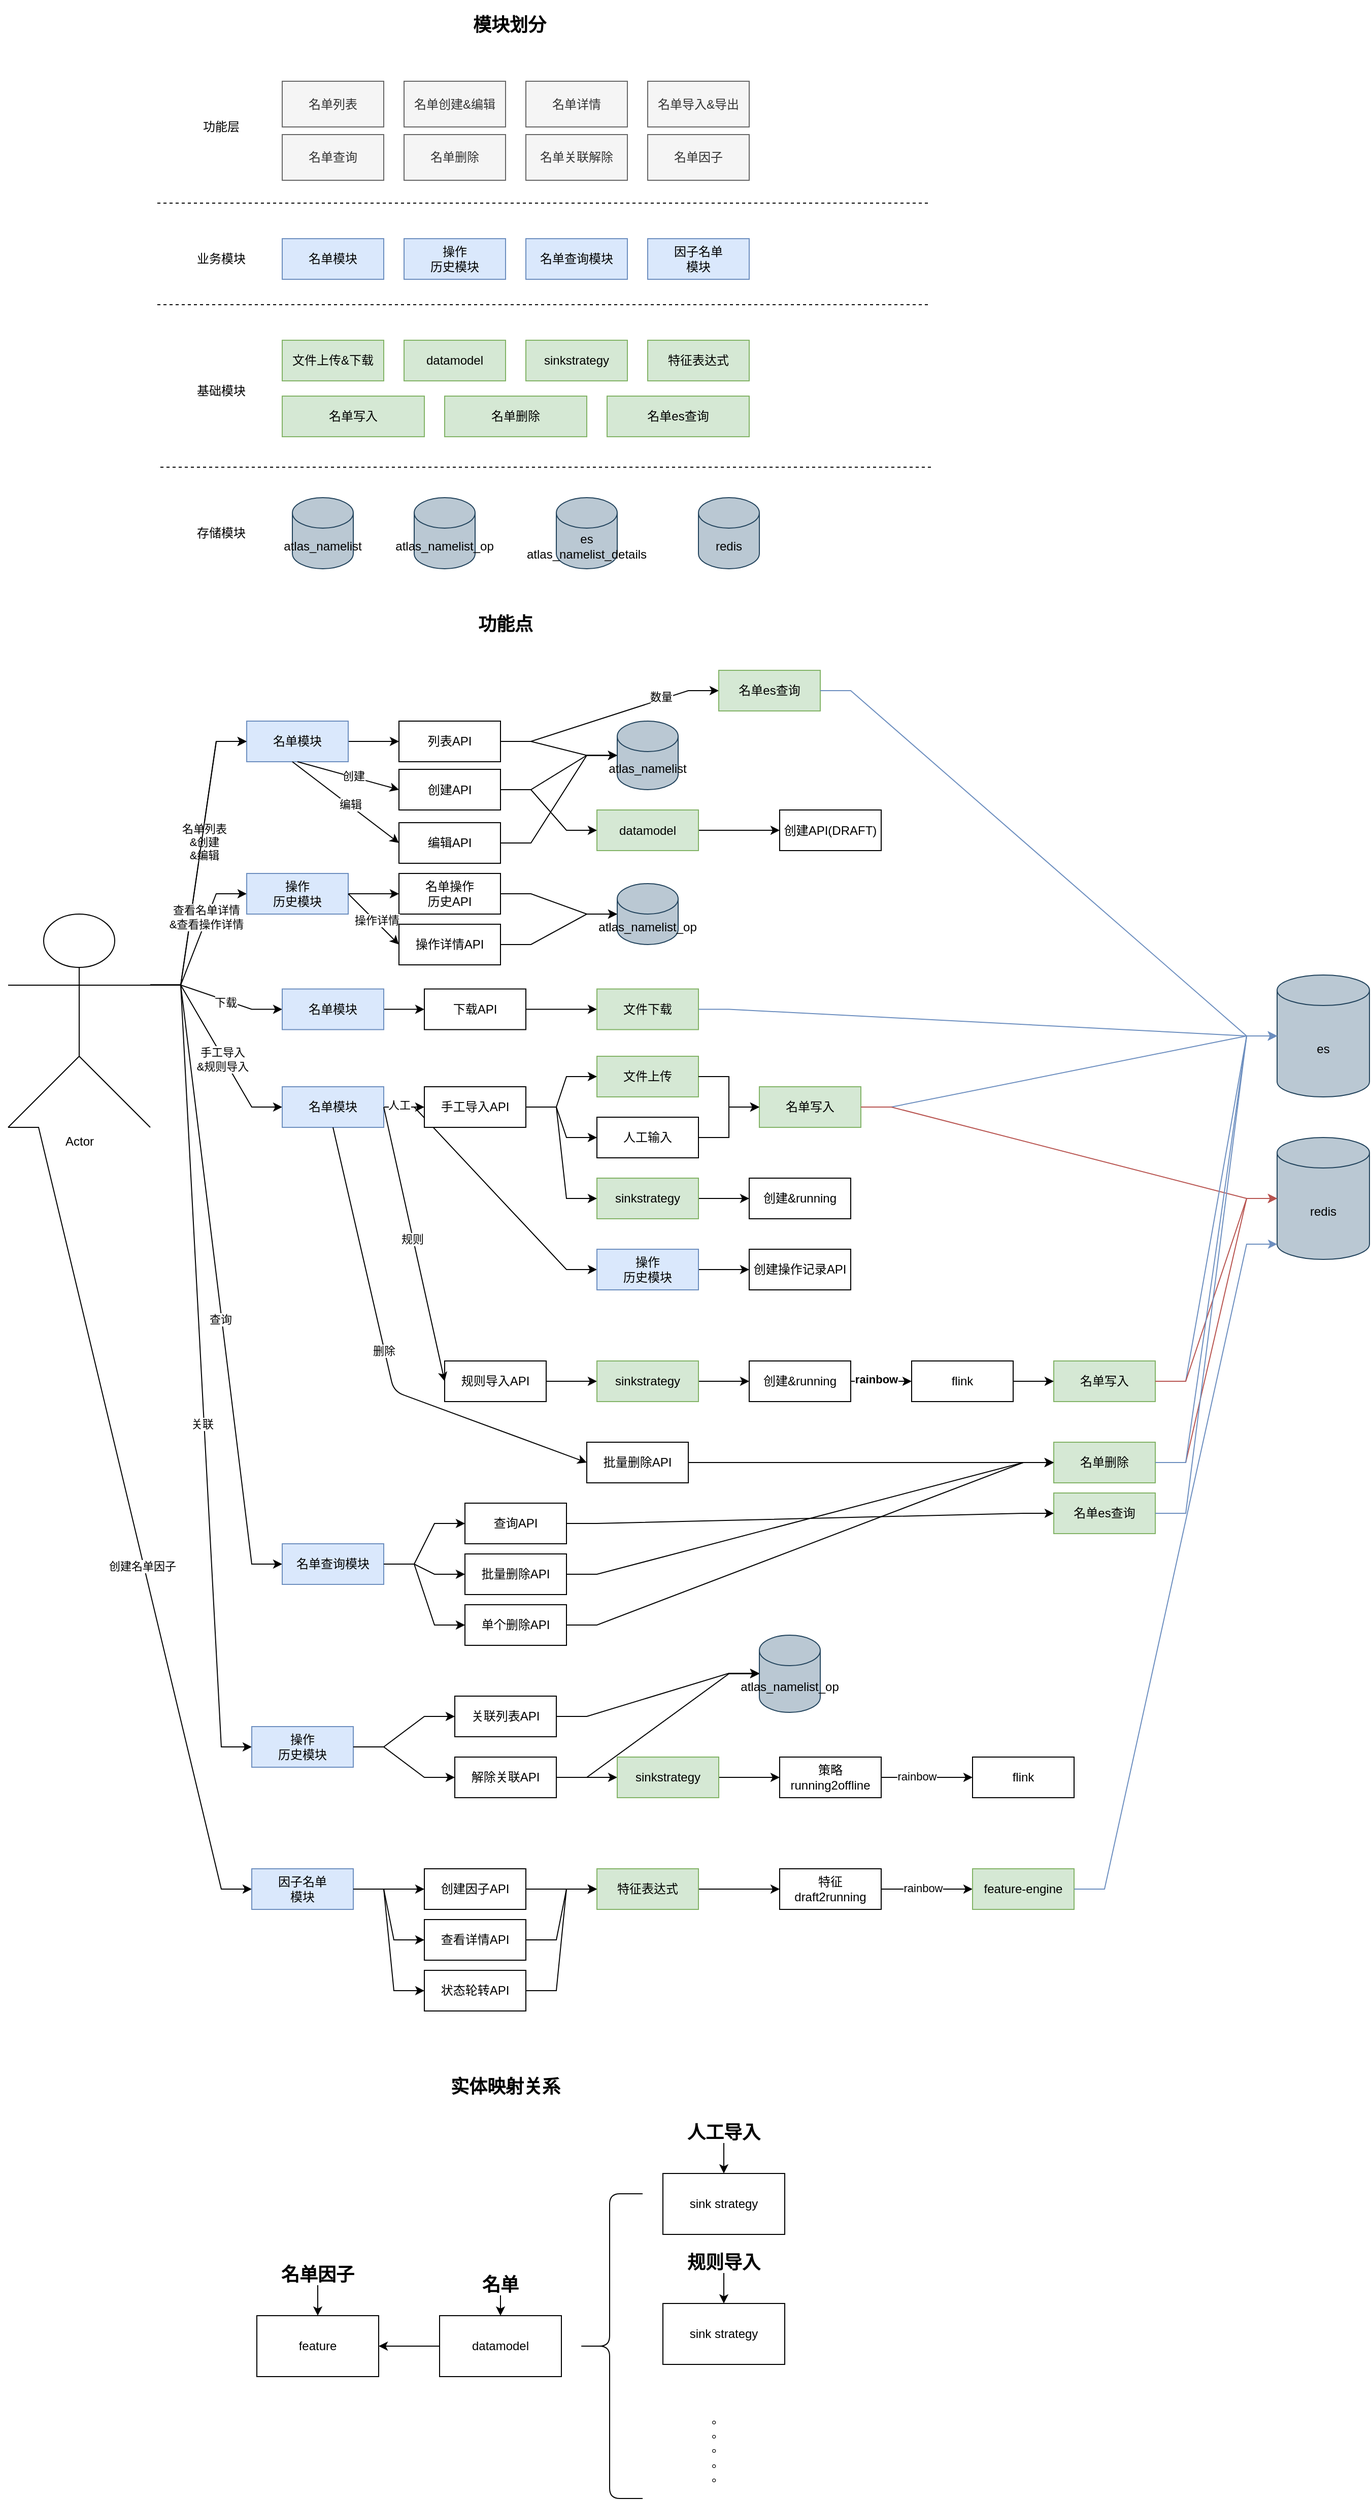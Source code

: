 <mxfile version="13.10.4" type="github">
  <diagram id="fZmqz08l0wKaYfAE1M2B" name="Page-1">
    <mxGraphModel dx="2085" dy="843" grid="1" gridSize="10" guides="1" tooltips="1" connect="1" arrows="1" fold="1" page="1" pageScale="1" pageWidth="827" pageHeight="1169" math="0" shadow="0">
      <root>
        <mxCell id="0" />
        <mxCell id="1" parent="0" />
        <mxCell id="Ygmw0eHIz2YQ1cM95j57-1" value="功能层" style="text;html=1;strokeColor=none;fillColor=none;align=center;verticalAlign=middle;whiteSpace=wrap;rounded=0;" vertex="1" parent="1">
          <mxGeometry x="90" y="230" width="80" height="30" as="geometry" />
        </mxCell>
        <mxCell id="Ygmw0eHIz2YQ1cM95j57-2" value="名单列表" style="rounded=0;whiteSpace=wrap;html=1;fillColor=#f5f5f5;strokeColor=#666666;fontColor=#333333;" vertex="1" parent="1">
          <mxGeometry x="190" y="200" width="100" height="45" as="geometry" />
        </mxCell>
        <mxCell id="Ygmw0eHIz2YQ1cM95j57-3" value="名单创建&amp;amp;编辑" style="rounded=0;whiteSpace=wrap;html=1;fillColor=#f5f5f5;strokeColor=#666666;fontColor=#333333;" vertex="1" parent="1">
          <mxGeometry x="310" y="200" width="100" height="45" as="geometry" />
        </mxCell>
        <mxCell id="Ygmw0eHIz2YQ1cM95j57-4" value="名单查询" style="rounded=0;whiteSpace=wrap;html=1;fillColor=#f5f5f5;strokeColor=#666666;fontColor=#333333;" vertex="1" parent="1">
          <mxGeometry x="190" y="252.5" width="100" height="45" as="geometry" />
        </mxCell>
        <mxCell id="Ygmw0eHIz2YQ1cM95j57-5" value="名单导入&amp;amp;导出" style="rounded=0;whiteSpace=wrap;html=1;fillColor=#f5f5f5;strokeColor=#666666;fontColor=#333333;" vertex="1" parent="1">
          <mxGeometry x="550" y="200" width="100" height="45" as="geometry" />
        </mxCell>
        <mxCell id="Ygmw0eHIz2YQ1cM95j57-6" value="名单因子" style="rounded=0;whiteSpace=wrap;html=1;fillColor=#f5f5f5;strokeColor=#666666;fontColor=#333333;" vertex="1" parent="1">
          <mxGeometry x="550" y="252.5" width="100" height="45" as="geometry" />
        </mxCell>
        <mxCell id="Ygmw0eHIz2YQ1cM95j57-8" value="业务模块" style="text;html=1;strokeColor=none;fillColor=none;align=center;verticalAlign=middle;whiteSpace=wrap;rounded=0;" vertex="1" parent="1">
          <mxGeometry x="90" y="360" width="80" height="30" as="geometry" />
        </mxCell>
        <mxCell id="Ygmw0eHIz2YQ1cM95j57-9" value="" style="endArrow=none;dashed=1;html=1;" edge="1" parent="1">
          <mxGeometry width="50" height="50" relative="1" as="geometry">
            <mxPoint x="67" y="320" as="sourcePoint" />
            <mxPoint x="827" y="320" as="targetPoint" />
          </mxGeometry>
        </mxCell>
        <mxCell id="Ygmw0eHIz2YQ1cM95j57-10" value="名单模块" style="rounded=0;whiteSpace=wrap;html=1;fillColor=#dae8fc;strokeColor=#6c8ebf;" vertex="1" parent="1">
          <mxGeometry x="190" y="355" width="100" height="40" as="geometry" />
        </mxCell>
        <mxCell id="Ygmw0eHIz2YQ1cM95j57-11" value="操作&lt;br&gt;历史模块" style="rounded=0;whiteSpace=wrap;html=1;fillColor=#dae8fc;strokeColor=#6c8ebf;" vertex="1" parent="1">
          <mxGeometry x="310" y="355" width="100" height="40" as="geometry" />
        </mxCell>
        <mxCell id="Ygmw0eHIz2YQ1cM95j57-13" value="名单查询模块" style="rounded=0;whiteSpace=wrap;html=1;fillColor=#dae8fc;strokeColor=#6c8ebf;" vertex="1" parent="1">
          <mxGeometry x="430" y="355" width="100" height="40" as="geometry" />
        </mxCell>
        <mxCell id="Ygmw0eHIz2YQ1cM95j57-14" value="因子名单&lt;br&gt;模块" style="rounded=0;whiteSpace=wrap;html=1;fillColor=#dae8fc;strokeColor=#6c8ebf;" vertex="1" parent="1">
          <mxGeometry x="550" y="355" width="100" height="40" as="geometry" />
        </mxCell>
        <mxCell id="Ygmw0eHIz2YQ1cM95j57-16" value="名单删除" style="rounded=0;whiteSpace=wrap;html=1;fillColor=#f5f5f5;strokeColor=#666666;fontColor=#333333;" vertex="1" parent="1">
          <mxGeometry x="310" y="252.5" width="100" height="45" as="geometry" />
        </mxCell>
        <mxCell id="Ygmw0eHIz2YQ1cM95j57-19" value="名单关联解除" style="rounded=0;whiteSpace=wrap;html=1;fillColor=#f5f5f5;strokeColor=#666666;fontColor=#333333;" vertex="1" parent="1">
          <mxGeometry x="430" y="252.5" width="100" height="45" as="geometry" />
        </mxCell>
        <mxCell id="Ygmw0eHIz2YQ1cM95j57-22" value="基础模块" style="text;html=1;strokeColor=none;fillColor=none;align=center;verticalAlign=middle;whiteSpace=wrap;rounded=0;" vertex="1" parent="1">
          <mxGeometry x="90" y="490" width="80" height="30" as="geometry" />
        </mxCell>
        <mxCell id="Ygmw0eHIz2YQ1cM95j57-24" value="" style="endArrow=none;dashed=1;html=1;" edge="1" parent="1">
          <mxGeometry width="50" height="50" relative="1" as="geometry">
            <mxPoint x="67" y="420" as="sourcePoint" />
            <mxPoint x="827" y="420" as="targetPoint" />
          </mxGeometry>
        </mxCell>
        <mxCell id="Ygmw0eHIz2YQ1cM95j57-25" value="名单详情" style="rounded=0;whiteSpace=wrap;html=1;fillColor=#f5f5f5;strokeColor=#666666;fontColor=#333333;" vertex="1" parent="1">
          <mxGeometry x="430" y="200" width="100" height="45" as="geometry" />
        </mxCell>
        <mxCell id="Ygmw0eHIz2YQ1cM95j57-27" value="文件上传&amp;amp;下载" style="rounded=0;whiteSpace=wrap;html=1;fillColor=#d5e8d4;strokeColor=#82b366;" vertex="1" parent="1">
          <mxGeometry x="190" y="455" width="100" height="40" as="geometry" />
        </mxCell>
        <mxCell id="Ygmw0eHIz2YQ1cM95j57-28" value="datamodel" style="rounded=0;whiteSpace=wrap;html=1;fillColor=#d5e8d4;strokeColor=#82b366;" vertex="1" parent="1">
          <mxGeometry x="310" y="455" width="100" height="40" as="geometry" />
        </mxCell>
        <mxCell id="Ygmw0eHIz2YQ1cM95j57-29" value="sinkstrategy" style="rounded=0;whiteSpace=wrap;html=1;fillColor=#d5e8d4;strokeColor=#82b366;" vertex="1" parent="1">
          <mxGeometry x="430" y="455" width="100" height="40" as="geometry" />
        </mxCell>
        <mxCell id="Ygmw0eHIz2YQ1cM95j57-30" value="特征表达式" style="rounded=0;whiteSpace=wrap;html=1;fillColor=#d5e8d4;strokeColor=#82b366;" vertex="1" parent="1">
          <mxGeometry x="550" y="455" width="100" height="40" as="geometry" />
        </mxCell>
        <mxCell id="Ygmw0eHIz2YQ1cM95j57-31" value="名单写入" style="rounded=0;whiteSpace=wrap;html=1;fillColor=#d5e8d4;strokeColor=#82b366;" vertex="1" parent="1">
          <mxGeometry x="190" y="510" width="140" height="40" as="geometry" />
        </mxCell>
        <mxCell id="Ygmw0eHIz2YQ1cM95j57-35" value="存储模块" style="text;html=1;strokeColor=none;fillColor=none;align=center;verticalAlign=middle;whiteSpace=wrap;rounded=0;" vertex="1" parent="1">
          <mxGeometry x="90" y="630" width="80" height="30" as="geometry" />
        </mxCell>
        <mxCell id="Ygmw0eHIz2YQ1cM95j57-36" value="" style="endArrow=none;dashed=1;html=1;" edge="1" parent="1">
          <mxGeometry width="50" height="50" relative="1" as="geometry">
            <mxPoint x="70" y="580" as="sourcePoint" />
            <mxPoint x="830" y="580" as="targetPoint" />
          </mxGeometry>
        </mxCell>
        <mxCell id="Ygmw0eHIz2YQ1cM95j57-37" value="atlas_namelist" style="shape=cylinder3;whiteSpace=wrap;html=1;boundedLbl=1;backgroundOutline=1;size=15;fillColor=#bac8d3;strokeColor=#23445d;" vertex="1" parent="1">
          <mxGeometry x="200" y="610" width="60" height="70" as="geometry" />
        </mxCell>
        <mxCell id="Ygmw0eHIz2YQ1cM95j57-38" value="atlas_namelist_op" style="shape=cylinder3;whiteSpace=wrap;html=1;boundedLbl=1;backgroundOutline=1;size=15;fillColor=#bac8d3;strokeColor=#23445d;" vertex="1" parent="1">
          <mxGeometry x="320" y="610" width="60" height="70" as="geometry" />
        </mxCell>
        <mxCell id="Ygmw0eHIz2YQ1cM95j57-39" value="es&lt;br&gt;atlas_namelist_details" style="shape=cylinder3;whiteSpace=wrap;html=1;boundedLbl=1;backgroundOutline=1;size=15;fillColor=#bac8d3;strokeColor=#23445d;" vertex="1" parent="1">
          <mxGeometry x="460" y="610" width="60" height="70" as="geometry" />
        </mxCell>
        <mxCell id="Ygmw0eHIz2YQ1cM95j57-40" value="redis" style="shape=cylinder3;whiteSpace=wrap;html=1;boundedLbl=1;backgroundOutline=1;size=15;fillColor=#bac8d3;strokeColor=#23445d;" vertex="1" parent="1">
          <mxGeometry x="600" y="610" width="60" height="70" as="geometry" />
        </mxCell>
        <mxCell id="Ygmw0eHIz2YQ1cM95j57-41" value="&lt;b&gt;&lt;font style=&quot;font-size: 18px&quot;&gt;模块划分&lt;/font&gt;&lt;/b&gt;" style="text;html=1;strokeColor=none;fillColor=none;align=center;verticalAlign=middle;whiteSpace=wrap;rounded=0;" vertex="1" parent="1">
          <mxGeometry x="139" y="120" width="550" height="50" as="geometry" />
        </mxCell>
        <mxCell id="Ygmw0eHIz2YQ1cM95j57-45" style="edgeStyle=entityRelationEdgeStyle;rounded=0;orthogonalLoop=1;jettySize=auto;html=1;exitX=1;exitY=0.333;exitDx=0;exitDy=0;exitPerimeter=0;" edge="1" parent="1" source="Ygmw0eHIz2YQ1cM95j57-42">
          <mxGeometry relative="1" as="geometry">
            <mxPoint x="155" y="850" as="targetPoint" />
          </mxGeometry>
        </mxCell>
        <mxCell id="Ygmw0eHIz2YQ1cM95j57-46" value="名单列表&lt;br&gt;&amp;amp;创建&lt;br&gt;&amp;amp;编辑" style="edgeLabel;html=1;align=center;verticalAlign=middle;resizable=0;points=[];" vertex="1" connectable="0" parent="Ygmw0eHIz2YQ1cM95j57-45">
          <mxGeometry x="0.139" y="-2" relative="1" as="geometry">
            <mxPoint as="offset" />
          </mxGeometry>
        </mxCell>
        <mxCell id="Ygmw0eHIz2YQ1cM95j57-42" value="Actor" style="shape=umlActor;verticalLabelPosition=bottom;verticalAlign=top;html=1;outlineConnect=0;" vertex="1" parent="1">
          <mxGeometry x="-80" y="1020" width="140" height="210" as="geometry" />
        </mxCell>
        <mxCell id="Ygmw0eHIz2YQ1cM95j57-43" value="&lt;b&gt;&lt;font style=&quot;font-size: 18px&quot;&gt;功能点&lt;/font&gt;&lt;/b&gt;" style="text;html=1;strokeColor=none;fillColor=none;align=center;verticalAlign=middle;whiteSpace=wrap;rounded=0;" vertex="1" parent="1">
          <mxGeometry x="135" y="710" width="550" height="50" as="geometry" />
        </mxCell>
        <mxCell id="Ygmw0eHIz2YQ1cM95j57-51" value="" style="edgeStyle=entityRelationEdgeStyle;rounded=0;orthogonalLoop=1;jettySize=auto;html=1;" edge="1" parent="1" source="Ygmw0eHIz2YQ1cM95j57-47" target="Ygmw0eHIz2YQ1cM95j57-50">
          <mxGeometry relative="1" as="geometry" />
        </mxCell>
        <mxCell id="Ygmw0eHIz2YQ1cM95j57-47" value="名单模块" style="rounded=0;whiteSpace=wrap;html=1;fillColor=#dae8fc;strokeColor=#6c8ebf;" vertex="1" parent="1">
          <mxGeometry x="155" y="830" width="100" height="40" as="geometry" />
        </mxCell>
        <mxCell id="Ygmw0eHIz2YQ1cM95j57-55" value="" style="edgeStyle=entityRelationEdgeStyle;rounded=0;orthogonalLoop=1;jettySize=auto;html=1;entryX=0;entryY=0.5;entryDx=0;entryDy=0;entryPerimeter=0;" edge="1" parent="1" source="Ygmw0eHIz2YQ1cM95j57-50" target="Ygmw0eHIz2YQ1cM95j57-66">
          <mxGeometry relative="1" as="geometry">
            <mxPoint x="500" y="850" as="targetPoint" />
          </mxGeometry>
        </mxCell>
        <mxCell id="Ygmw0eHIz2YQ1cM95j57-50" value="列表API" style="rounded=0;whiteSpace=wrap;html=1;" vertex="1" parent="1">
          <mxGeometry x="305" y="830" width="100" height="40" as="geometry" />
        </mxCell>
        <mxCell id="Ygmw0eHIz2YQ1cM95j57-60" style="edgeStyle=entityRelationEdgeStyle;rounded=0;orthogonalLoop=1;jettySize=auto;html=1;exitX=1;exitY=0.333;exitDx=0;exitDy=0;exitPerimeter=0;entryX=0;entryY=0.5;entryDx=0;entryDy=0;" edge="1" parent="1" source="Ygmw0eHIz2YQ1cM95j57-42" target="Ygmw0eHIz2YQ1cM95j57-62">
          <mxGeometry relative="1" as="geometry">
            <mxPoint x="170" y="914" as="targetPoint" />
            <mxPoint x="50" y="1034" as="sourcePoint" />
          </mxGeometry>
        </mxCell>
        <mxCell id="Ygmw0eHIz2YQ1cM95j57-61" value="下载" style="edgeLabel;html=1;align=center;verticalAlign=middle;resizable=0;points=[];" vertex="1" connectable="0" parent="Ygmw0eHIz2YQ1cM95j57-60">
          <mxGeometry x="0.139" y="-2" relative="1" as="geometry">
            <mxPoint as="offset" />
          </mxGeometry>
        </mxCell>
        <mxCell id="Ygmw0eHIz2YQ1cM95j57-121" value="" style="edgeStyle=entityRelationEdgeStyle;rounded=0;orthogonalLoop=1;jettySize=auto;html=1;" edge="1" parent="1" source="Ygmw0eHIz2YQ1cM95j57-62" target="Ygmw0eHIz2YQ1cM95j57-120">
          <mxGeometry relative="1" as="geometry" />
        </mxCell>
        <mxCell id="Ygmw0eHIz2YQ1cM95j57-62" value="名单模块" style="rounded=0;whiteSpace=wrap;html=1;fillColor=#dae8fc;strokeColor=#6c8ebf;" vertex="1" parent="1">
          <mxGeometry x="190" y="1093.75" width="100" height="40" as="geometry" />
        </mxCell>
        <mxCell id="Ygmw0eHIz2YQ1cM95j57-69" value="" style="edgeStyle=entityRelationEdgeStyle;rounded=0;orthogonalLoop=1;jettySize=auto;html=1;fillColor=#dae8fc;strokeColor=#6c8ebf;" edge="1" parent="1" source="Ygmw0eHIz2YQ1cM95j57-63" target="Ygmw0eHIz2YQ1cM95j57-68">
          <mxGeometry relative="1" as="geometry" />
        </mxCell>
        <mxCell id="Ygmw0eHIz2YQ1cM95j57-63" value="文件下载" style="rounded=0;whiteSpace=wrap;html=1;fillColor=#d5e8d4;strokeColor=#82b366;" vertex="1" parent="1">
          <mxGeometry x="500" y="1093.75" width="100" height="40" as="geometry" />
        </mxCell>
        <mxCell id="Ygmw0eHIz2YQ1cM95j57-66" value="atlas_namelist" style="shape=cylinder3;whiteSpace=wrap;html=1;boundedLbl=1;backgroundOutline=1;size=15;fillColor=#bac8d3;strokeColor=#23445d;" vertex="1" parent="1">
          <mxGeometry x="520" y="830" width="60" height="67.5" as="geometry" />
        </mxCell>
        <mxCell id="Ygmw0eHIz2YQ1cM95j57-68" value="es" style="shape=cylinder3;whiteSpace=wrap;html=1;boundedLbl=1;backgroundOutline=1;size=15;fillColor=#bac8d3;strokeColor=#23445d;" vertex="1" parent="1">
          <mxGeometry x="1170" y="1080" width="91" height="120" as="geometry" />
        </mxCell>
        <mxCell id="Ygmw0eHIz2YQ1cM95j57-70" style="edgeStyle=entityRelationEdgeStyle;rounded=0;orthogonalLoop=1;jettySize=auto;html=1;exitX=1;exitY=0.333;exitDx=0;exitDy=0;exitPerimeter=0;entryX=0;entryY=0.5;entryDx=0;entryDy=0;" edge="1" parent="1" source="Ygmw0eHIz2YQ1cM95j57-42" target="Ygmw0eHIz2YQ1cM95j57-47">
          <mxGeometry relative="1" as="geometry">
            <mxPoint x="180" y="897.5" as="targetPoint" />
            <mxPoint x="90" y="1040" as="sourcePoint" />
          </mxGeometry>
        </mxCell>
        <mxCell id="Ygmw0eHIz2YQ1cM95j57-82" value="" style="edgeStyle=entityRelationEdgeStyle;rounded=0;orthogonalLoop=1;jettySize=auto;html=1;" edge="1" parent="1" source="Ygmw0eHIz2YQ1cM95j57-78" target="Ygmw0eHIz2YQ1cM95j57-66">
          <mxGeometry relative="1" as="geometry" />
        </mxCell>
        <mxCell id="Ygmw0eHIz2YQ1cM95j57-78" value="创建API" style="rounded=0;whiteSpace=wrap;html=1;" vertex="1" parent="1">
          <mxGeometry x="305" y="877.5" width="100" height="40" as="geometry" />
        </mxCell>
        <mxCell id="Ygmw0eHIz2YQ1cM95j57-89" value="" style="endArrow=classic;html=1;exitX=0.5;exitY=1;exitDx=0;exitDy=0;entryX=0;entryY=0.5;entryDx=0;entryDy=0;" edge="1" parent="1" source="Ygmw0eHIz2YQ1cM95j57-47" target="Ygmw0eHIz2YQ1cM95j57-78">
          <mxGeometry width="50" height="50" relative="1" as="geometry">
            <mxPoint x="80" y="810" as="sourcePoint" />
            <mxPoint x="130" y="760" as="targetPoint" />
          </mxGeometry>
        </mxCell>
        <mxCell id="Ygmw0eHIz2YQ1cM95j57-90" value="创建" style="edgeLabel;html=1;align=center;verticalAlign=middle;resizable=0;points=[];" vertex="1" connectable="0" parent="Ygmw0eHIz2YQ1cM95j57-89">
          <mxGeometry x="0.076" y="1" relative="1" as="geometry">
            <mxPoint as="offset" />
          </mxGeometry>
        </mxCell>
        <mxCell id="Ygmw0eHIz2YQ1cM95j57-91" value="" style="endArrow=classic;html=1;exitX=0.5;exitY=1;exitDx=0;exitDy=0;entryX=0;entryY=0.5;entryDx=0;entryDy=0;" edge="1" parent="1" target="Ygmw0eHIz2YQ1cM95j57-95">
          <mxGeometry width="50" height="50" relative="1" as="geometry">
            <mxPoint x="200" y="870" as="sourcePoint" />
            <mxPoint x="300" y="897.5" as="targetPoint" />
          </mxGeometry>
        </mxCell>
        <mxCell id="Ygmw0eHIz2YQ1cM95j57-92" value="编辑" style="edgeLabel;html=1;align=center;verticalAlign=middle;resizable=0;points=[];" vertex="1" connectable="0" parent="Ygmw0eHIz2YQ1cM95j57-91">
          <mxGeometry x="0.076" y="1" relative="1" as="geometry">
            <mxPoint as="offset" />
          </mxGeometry>
        </mxCell>
        <mxCell id="Ygmw0eHIz2YQ1cM95j57-95" value="编辑API" style="rounded=0;whiteSpace=wrap;html=1;" vertex="1" parent="1">
          <mxGeometry x="305" y="930" width="100" height="40" as="geometry" />
        </mxCell>
        <mxCell id="Ygmw0eHIz2YQ1cM95j57-98" value="" style="edgeStyle=entityRelationEdgeStyle;rounded=0;orthogonalLoop=1;jettySize=auto;html=1;exitX=1;exitY=0.5;exitDx=0;exitDy=0;entryX=0;entryY=0.5;entryDx=0;entryDy=0;entryPerimeter=0;" edge="1" parent="1" source="Ygmw0eHIz2YQ1cM95j57-95" target="Ygmw0eHIz2YQ1cM95j57-66">
          <mxGeometry relative="1" as="geometry">
            <mxPoint x="415" y="907.5" as="sourcePoint" />
            <mxPoint x="510" y="850" as="targetPoint" />
          </mxGeometry>
        </mxCell>
        <mxCell id="Ygmw0eHIz2YQ1cM95j57-102" value="" style="edgeStyle=entityRelationEdgeStyle;rounded=0;orthogonalLoop=1;jettySize=auto;html=1;" edge="1" parent="1" source="Ygmw0eHIz2YQ1cM95j57-99" target="Ygmw0eHIz2YQ1cM95j57-101">
          <mxGeometry relative="1" as="geometry" />
        </mxCell>
        <mxCell id="Ygmw0eHIz2YQ1cM95j57-99" value="datamodel" style="rounded=0;whiteSpace=wrap;html=1;fillColor=#d5e8d4;strokeColor=#82b366;" vertex="1" parent="1">
          <mxGeometry x="500" y="917.5" width="100" height="40" as="geometry" />
        </mxCell>
        <mxCell id="Ygmw0eHIz2YQ1cM95j57-100" value="" style="edgeStyle=entityRelationEdgeStyle;rounded=0;orthogonalLoop=1;jettySize=auto;html=1;exitX=1;exitY=0.5;exitDx=0;exitDy=0;" edge="1" parent="1" source="Ygmw0eHIz2YQ1cM95j57-78" target="Ygmw0eHIz2YQ1cM95j57-99">
          <mxGeometry relative="1" as="geometry">
            <mxPoint x="415" y="907.5" as="sourcePoint" />
            <mxPoint x="520" y="860" as="targetPoint" />
          </mxGeometry>
        </mxCell>
        <mxCell id="Ygmw0eHIz2YQ1cM95j57-101" value="创建API(DRAFT)" style="rounded=0;whiteSpace=wrap;html=1;" vertex="1" parent="1">
          <mxGeometry x="680" y="917.5" width="100" height="40" as="geometry" />
        </mxCell>
        <mxCell id="Ygmw0eHIz2YQ1cM95j57-105" style="edgeStyle=entityRelationEdgeStyle;rounded=0;orthogonalLoop=1;jettySize=auto;html=1;exitX=1;exitY=0.333;exitDx=0;exitDy=0;exitPerimeter=0;entryX=0;entryY=0.5;entryDx=0;entryDy=0;" edge="1" parent="1" source="Ygmw0eHIz2YQ1cM95j57-42" target="Ygmw0eHIz2YQ1cM95j57-106">
          <mxGeometry relative="1" as="geometry">
            <mxPoint x="170" y="1073" as="targetPoint" />
            <mxPoint x="70" y="1083.333" as="sourcePoint" />
          </mxGeometry>
        </mxCell>
        <mxCell id="Ygmw0eHIz2YQ1cM95j57-109" value="查看名单详情&lt;br&gt;&amp;amp;查看操作详情" style="edgeLabel;html=1;align=center;verticalAlign=middle;resizable=0;points=[];" vertex="1" connectable="0" parent="Ygmw0eHIz2YQ1cM95j57-105">
          <mxGeometry x="0.296" y="1" relative="1" as="geometry">
            <mxPoint as="offset" />
          </mxGeometry>
        </mxCell>
        <mxCell id="Ygmw0eHIz2YQ1cM95j57-108" value="" style="edgeStyle=entityRelationEdgeStyle;rounded=0;orthogonalLoop=1;jettySize=auto;html=1;" edge="1" parent="1" source="Ygmw0eHIz2YQ1cM95j57-106" target="Ygmw0eHIz2YQ1cM95j57-107">
          <mxGeometry relative="1" as="geometry" />
        </mxCell>
        <mxCell id="Ygmw0eHIz2YQ1cM95j57-106" value="操作&lt;br&gt;历史模块" style="rounded=0;whiteSpace=wrap;html=1;fillColor=#dae8fc;strokeColor=#6c8ebf;" vertex="1" parent="1">
          <mxGeometry x="155" y="980" width="100" height="40" as="geometry" />
        </mxCell>
        <mxCell id="Ygmw0eHIz2YQ1cM95j57-114" value="" style="edgeStyle=entityRelationEdgeStyle;rounded=0;orthogonalLoop=1;jettySize=auto;html=1;entryX=0;entryY=0.5;entryDx=0;entryDy=0;entryPerimeter=0;" edge="1" parent="1" source="Ygmw0eHIz2YQ1cM95j57-107" target="Ygmw0eHIz2YQ1cM95j57-115">
          <mxGeometry relative="1" as="geometry">
            <mxPoint x="475" y="1000" as="targetPoint" />
          </mxGeometry>
        </mxCell>
        <mxCell id="Ygmw0eHIz2YQ1cM95j57-107" value="名单操作&lt;br&gt;历史API" style="rounded=0;whiteSpace=wrap;html=1;" vertex="1" parent="1">
          <mxGeometry x="305" y="980" width="100" height="40" as="geometry" />
        </mxCell>
        <mxCell id="Ygmw0eHIz2YQ1cM95j57-110" value="" style="endArrow=classic;html=1;exitX=0.5;exitY=1;exitDx=0;exitDy=0;entryX=0;entryY=0.5;entryDx=0;entryDy=0;" edge="1" parent="1" target="Ygmw0eHIz2YQ1cM95j57-112">
          <mxGeometry width="50" height="50" relative="1" as="geometry">
            <mxPoint x="255" y="1000" as="sourcePoint" />
            <mxPoint x="310" y="1070" as="targetPoint" />
          </mxGeometry>
        </mxCell>
        <mxCell id="Ygmw0eHIz2YQ1cM95j57-111" value="操作详情" style="edgeLabel;html=1;align=center;verticalAlign=middle;resizable=0;points=[];" vertex="1" connectable="0" parent="Ygmw0eHIz2YQ1cM95j57-110">
          <mxGeometry x="0.076" y="1" relative="1" as="geometry">
            <mxPoint as="offset" />
          </mxGeometry>
        </mxCell>
        <mxCell id="Ygmw0eHIz2YQ1cM95j57-116" value="" style="edgeStyle=entityRelationEdgeStyle;rounded=0;orthogonalLoop=1;jettySize=auto;html=1;" edge="1" parent="1" source="Ygmw0eHIz2YQ1cM95j57-112" target="Ygmw0eHIz2YQ1cM95j57-115">
          <mxGeometry relative="1" as="geometry" />
        </mxCell>
        <mxCell id="Ygmw0eHIz2YQ1cM95j57-112" value="操作详情API" style="rounded=0;whiteSpace=wrap;html=1;" vertex="1" parent="1">
          <mxGeometry x="305" y="1030" width="100" height="40" as="geometry" />
        </mxCell>
        <mxCell id="Ygmw0eHIz2YQ1cM95j57-115" value="atlas_namelist_op" style="shape=cylinder3;whiteSpace=wrap;html=1;boundedLbl=1;backgroundOutline=1;size=15;fillColor=#bac8d3;strokeColor=#23445d;" vertex="1" parent="1">
          <mxGeometry x="520" y="990" width="60" height="60" as="geometry" />
        </mxCell>
        <mxCell id="Ygmw0eHIz2YQ1cM95j57-117" style="edgeStyle=entityRelationEdgeStyle;rounded=0;orthogonalLoop=1;jettySize=auto;html=1;exitX=1;exitY=0.333;exitDx=0;exitDy=0;exitPerimeter=0;entryX=0;entryY=0.5;entryDx=0;entryDy=0;" edge="1" parent="1" source="Ygmw0eHIz2YQ1cM95j57-42" target="Ygmw0eHIz2YQ1cM95j57-119">
          <mxGeometry relative="1" as="geometry">
            <mxPoint x="195" y="1180" as="targetPoint" />
            <mxPoint x="65" y="1190" as="sourcePoint" />
          </mxGeometry>
        </mxCell>
        <mxCell id="Ygmw0eHIz2YQ1cM95j57-118" value="手工导入&lt;br&gt;&amp;amp;规则导入" style="edgeLabel;html=1;align=center;verticalAlign=middle;resizable=0;points=[];" vertex="1" connectable="0" parent="Ygmw0eHIz2YQ1cM95j57-117">
          <mxGeometry x="0.139" y="-2" relative="1" as="geometry">
            <mxPoint as="offset" />
          </mxGeometry>
        </mxCell>
        <mxCell id="Ygmw0eHIz2YQ1cM95j57-124" value="" style="edgeStyle=entityRelationEdgeStyle;rounded=0;orthogonalLoop=1;jettySize=auto;html=1;" edge="1" parent="1" source="Ygmw0eHIz2YQ1cM95j57-119" target="Ygmw0eHIz2YQ1cM95j57-123">
          <mxGeometry relative="1" as="geometry" />
        </mxCell>
        <mxCell id="Ygmw0eHIz2YQ1cM95j57-154" value="" style="edgeStyle=entityRelationEdgeStyle;rounded=0;orthogonalLoop=1;jettySize=auto;html=1;" edge="1" parent="1" source="Ygmw0eHIz2YQ1cM95j57-119" target="Ygmw0eHIz2YQ1cM95j57-153">
          <mxGeometry relative="1" as="geometry" />
        </mxCell>
        <mxCell id="Ygmw0eHIz2YQ1cM95j57-177" value="人工" style="edgeLabel;html=1;align=center;verticalAlign=middle;resizable=0;points=[];" vertex="1" connectable="0" parent="Ygmw0eHIz2YQ1cM95j57-154">
          <mxGeometry x="-0.893" y="2" relative="1" as="geometry">
            <mxPoint as="offset" />
          </mxGeometry>
        </mxCell>
        <mxCell id="Ygmw0eHIz2YQ1cM95j57-119" value="名单模块" style="rounded=0;whiteSpace=wrap;html=1;fillColor=#dae8fc;strokeColor=#6c8ebf;" vertex="1" parent="1">
          <mxGeometry x="190" y="1190" width="100" height="40" as="geometry" />
        </mxCell>
        <mxCell id="Ygmw0eHIz2YQ1cM95j57-122" value="" style="edgeStyle=entityRelationEdgeStyle;rounded=0;orthogonalLoop=1;jettySize=auto;html=1;" edge="1" parent="1" source="Ygmw0eHIz2YQ1cM95j57-120" target="Ygmw0eHIz2YQ1cM95j57-63">
          <mxGeometry relative="1" as="geometry" />
        </mxCell>
        <mxCell id="Ygmw0eHIz2YQ1cM95j57-120" value="下载API" style="rounded=0;whiteSpace=wrap;html=1;" vertex="1" parent="1">
          <mxGeometry x="330" y="1093.75" width="100" height="40" as="geometry" />
        </mxCell>
        <mxCell id="Ygmw0eHIz2YQ1cM95j57-123" value="手工导入API" style="rounded=0;whiteSpace=wrap;html=1;" vertex="1" parent="1">
          <mxGeometry x="330" y="1190" width="100" height="40" as="geometry" />
        </mxCell>
        <mxCell id="Ygmw0eHIz2YQ1cM95j57-125" value="名单写入" style="rounded=0;whiteSpace=wrap;html=1;fillColor=#d5e8d4;strokeColor=#82b366;" vertex="1" parent="1">
          <mxGeometry x="660" y="1190" width="100" height="40" as="geometry" />
        </mxCell>
        <mxCell id="Ygmw0eHIz2YQ1cM95j57-129" value="" style="edgeStyle=entityRelationEdgeStyle;rounded=0;orthogonalLoop=1;jettySize=auto;html=1;exitX=1;exitY=0.5;exitDx=0;exitDy=0;entryX=0;entryY=0.5;entryDx=0;entryDy=0;entryPerimeter=0;fillColor=#dae8fc;strokeColor=#6c8ebf;" edge="1" parent="1" source="Ygmw0eHIz2YQ1cM95j57-125" target="Ygmw0eHIz2YQ1cM95j57-68">
          <mxGeometry relative="1" as="geometry">
            <mxPoint x="590" y="1123.75" as="sourcePoint" />
            <mxPoint x="760" y="1170" as="targetPoint" />
          </mxGeometry>
        </mxCell>
        <mxCell id="Ygmw0eHIz2YQ1cM95j57-130" value="redis" style="shape=cylinder3;whiteSpace=wrap;html=1;boundedLbl=1;backgroundOutline=1;size=15;fillColor=#bac8d3;strokeColor=#23445d;" vertex="1" parent="1">
          <mxGeometry x="1170" y="1240" width="91" height="120" as="geometry" />
        </mxCell>
        <mxCell id="Ygmw0eHIz2YQ1cM95j57-132" value="" style="edgeStyle=entityRelationEdgeStyle;rounded=0;orthogonalLoop=1;jettySize=auto;html=1;entryX=0;entryY=0.5;entryDx=0;entryDy=0;entryPerimeter=0;exitX=1;exitY=0.5;exitDx=0;exitDy=0;fillColor=#f8cecc;strokeColor=#b85450;" edge="1" parent="1" source="Ygmw0eHIz2YQ1cM95j57-125" target="Ygmw0eHIz2YQ1cM95j57-130">
          <mxGeometry relative="1" as="geometry">
            <mxPoint x="590" y="1230" as="sourcePoint" />
            <mxPoint x="760" y="1170" as="targetPoint" />
          </mxGeometry>
        </mxCell>
        <mxCell id="Ygmw0eHIz2YQ1cM95j57-134" value="文件上传" style="rounded=0;whiteSpace=wrap;html=1;fillColor=#d5e8d4;strokeColor=#82b366;" vertex="1" parent="1">
          <mxGeometry x="500" y="1160" width="100" height="40" as="geometry" />
        </mxCell>
        <mxCell id="Ygmw0eHIz2YQ1cM95j57-143" value="" style="edgeStyle=entityRelationEdgeStyle;rounded=0;orthogonalLoop=1;jettySize=auto;html=1;" edge="1" parent="1" source="Ygmw0eHIz2YQ1cM95j57-138" target="Ygmw0eHIz2YQ1cM95j57-125">
          <mxGeometry relative="1" as="geometry" />
        </mxCell>
        <mxCell id="Ygmw0eHIz2YQ1cM95j57-138" value="人工输入" style="rounded=0;whiteSpace=wrap;html=1;" vertex="1" parent="1">
          <mxGeometry x="500" y="1220" width="100" height="40" as="geometry" />
        </mxCell>
        <mxCell id="Ygmw0eHIz2YQ1cM95j57-140" value="" style="edgeStyle=entityRelationEdgeStyle;rounded=0;orthogonalLoop=1;jettySize=auto;html=1;exitX=1;exitY=0.5;exitDx=0;exitDy=0;entryX=0;entryY=0.5;entryDx=0;entryDy=0;" edge="1" parent="1" source="Ygmw0eHIz2YQ1cM95j57-123" target="Ygmw0eHIz2YQ1cM95j57-134">
          <mxGeometry relative="1" as="geometry">
            <mxPoint x="590" y="1123.75" as="sourcePoint" />
            <mxPoint x="860" y="1170" as="targetPoint" />
          </mxGeometry>
        </mxCell>
        <mxCell id="Ygmw0eHIz2YQ1cM95j57-141" value="" style="edgeStyle=entityRelationEdgeStyle;rounded=0;orthogonalLoop=1;jettySize=auto;html=1;exitX=1;exitY=0.5;exitDx=0;exitDy=0;entryX=0;entryY=0.5;entryDx=0;entryDy=0;" edge="1" parent="1" source="Ygmw0eHIz2YQ1cM95j57-123" target="Ygmw0eHIz2YQ1cM95j57-138">
          <mxGeometry relative="1" as="geometry">
            <mxPoint x="440" y="1220" as="sourcePoint" />
            <mxPoint x="510" y="1190" as="targetPoint" />
          </mxGeometry>
        </mxCell>
        <mxCell id="Ygmw0eHIz2YQ1cM95j57-142" value="" style="edgeStyle=entityRelationEdgeStyle;rounded=0;orthogonalLoop=1;jettySize=auto;html=1;exitX=1;exitY=0.5;exitDx=0;exitDy=0;entryX=0;entryY=0.5;entryDx=0;entryDy=0;" edge="1" parent="1" source="Ygmw0eHIz2YQ1cM95j57-134" target="Ygmw0eHIz2YQ1cM95j57-125">
          <mxGeometry relative="1" as="geometry">
            <mxPoint x="440" y="1220" as="sourcePoint" />
            <mxPoint x="510" y="1190" as="targetPoint" />
          </mxGeometry>
        </mxCell>
        <mxCell id="Ygmw0eHIz2YQ1cM95j57-147" value="" style="edgeStyle=entityRelationEdgeStyle;rounded=0;orthogonalLoop=1;jettySize=auto;html=1;" edge="1" parent="1" source="Ygmw0eHIz2YQ1cM95j57-144" target="Ygmw0eHIz2YQ1cM95j57-146">
          <mxGeometry relative="1" as="geometry" />
        </mxCell>
        <mxCell id="Ygmw0eHIz2YQ1cM95j57-144" value="sinkstrategy" style="rounded=0;whiteSpace=wrap;html=1;fillColor=#d5e8d4;strokeColor=#82b366;" vertex="1" parent="1">
          <mxGeometry x="500" y="1280" width="100" height="40" as="geometry" />
        </mxCell>
        <mxCell id="Ygmw0eHIz2YQ1cM95j57-145" value="" style="edgeStyle=entityRelationEdgeStyle;rounded=0;orthogonalLoop=1;jettySize=auto;html=1;exitX=1;exitY=0.5;exitDx=0;exitDy=0;entryX=0;entryY=0.5;entryDx=0;entryDy=0;" edge="1" parent="1" source="Ygmw0eHIz2YQ1cM95j57-123" target="Ygmw0eHIz2YQ1cM95j57-144">
          <mxGeometry relative="1" as="geometry">
            <mxPoint x="440" y="1220" as="sourcePoint" />
            <mxPoint x="510" y="1250" as="targetPoint" />
          </mxGeometry>
        </mxCell>
        <mxCell id="Ygmw0eHIz2YQ1cM95j57-146" value="创建&amp;amp;running" style="rounded=0;whiteSpace=wrap;html=1;" vertex="1" parent="1">
          <mxGeometry x="650" y="1280" width="100" height="40" as="geometry" />
        </mxCell>
        <mxCell id="Ygmw0eHIz2YQ1cM95j57-156" value="" style="edgeStyle=entityRelationEdgeStyle;rounded=0;orthogonalLoop=1;jettySize=auto;html=1;" edge="1" parent="1" source="Ygmw0eHIz2YQ1cM95j57-153" target="Ygmw0eHIz2YQ1cM95j57-155">
          <mxGeometry relative="1" as="geometry" />
        </mxCell>
        <mxCell id="Ygmw0eHIz2YQ1cM95j57-153" value="操作&lt;br&gt;历史模块" style="rounded=0;whiteSpace=wrap;html=1;fillColor=#dae8fc;strokeColor=#6c8ebf;" vertex="1" parent="1">
          <mxGeometry x="500" y="1350" width="100" height="40" as="geometry" />
        </mxCell>
        <mxCell id="Ygmw0eHIz2YQ1cM95j57-155" value="创建操作记录API" style="rounded=0;whiteSpace=wrap;html=1;" vertex="1" parent="1">
          <mxGeometry x="650" y="1350" width="100" height="40" as="geometry" />
        </mxCell>
        <mxCell id="Ygmw0eHIz2YQ1cM95j57-162" value="" style="edgeStyle=entityRelationEdgeStyle;rounded=0;orthogonalLoop=1;jettySize=auto;html=1;" edge="1" parent="1" source="Ygmw0eHIz2YQ1cM95j57-158" target="Ygmw0eHIz2YQ1cM95j57-160">
          <mxGeometry relative="1" as="geometry" />
        </mxCell>
        <mxCell id="Ygmw0eHIz2YQ1cM95j57-158" value="规则导入API" style="rounded=0;whiteSpace=wrap;html=1;" vertex="1" parent="1">
          <mxGeometry x="350" y="1460" width="100" height="40" as="geometry" />
        </mxCell>
        <mxCell id="Ygmw0eHIz2YQ1cM95j57-159" value="" style="edgeStyle=entityRelationEdgeStyle;rounded=0;orthogonalLoop=1;jettySize=auto;html=1;" edge="1" parent="1" source="Ygmw0eHIz2YQ1cM95j57-160" target="Ygmw0eHIz2YQ1cM95j57-161">
          <mxGeometry relative="1" as="geometry" />
        </mxCell>
        <mxCell id="Ygmw0eHIz2YQ1cM95j57-160" value="sinkstrategy" style="rounded=0;whiteSpace=wrap;html=1;fillColor=#d5e8d4;strokeColor=#82b366;" vertex="1" parent="1">
          <mxGeometry x="500" y="1460" width="100" height="40" as="geometry" />
        </mxCell>
        <mxCell id="Ygmw0eHIz2YQ1cM95j57-164" value="" style="edgeStyle=entityRelationEdgeStyle;rounded=0;orthogonalLoop=1;jettySize=auto;html=1;entryX=0;entryY=0.5;entryDx=0;entryDy=0;" edge="1" parent="1" source="Ygmw0eHIz2YQ1cM95j57-161" target="Ygmw0eHIz2YQ1cM95j57-173">
          <mxGeometry relative="1" as="geometry" />
        </mxCell>
        <mxCell id="Ygmw0eHIz2YQ1cM95j57-165" value="&lt;b&gt;rainbow&lt;/b&gt;" style="edgeLabel;html=1;align=center;verticalAlign=middle;resizable=0;points=[];" vertex="1" connectable="0" parent="Ygmw0eHIz2YQ1cM95j57-164">
          <mxGeometry x="-0.175" y="2" relative="1" as="geometry">
            <mxPoint as="offset" />
          </mxGeometry>
        </mxCell>
        <mxCell id="Ygmw0eHIz2YQ1cM95j57-161" value="创建&amp;amp;running" style="rounded=0;whiteSpace=wrap;html=1;" vertex="1" parent="1">
          <mxGeometry x="650" y="1460" width="100" height="40" as="geometry" />
        </mxCell>
        <mxCell id="Ygmw0eHIz2YQ1cM95j57-163" value="名单写入" style="rounded=0;whiteSpace=wrap;html=1;fillColor=#d5e8d4;strokeColor=#82b366;" vertex="1" parent="1">
          <mxGeometry x="950" y="1460" width="100" height="40" as="geometry" />
        </mxCell>
        <mxCell id="Ygmw0eHIz2YQ1cM95j57-166" value="" style="edgeStyle=entityRelationEdgeStyle;rounded=0;orthogonalLoop=1;jettySize=auto;html=1;entryX=0;entryY=0.5;entryDx=0;entryDy=0;entryPerimeter=0;exitX=1;exitY=0.5;exitDx=0;exitDy=0;fillColor=#dae8fc;strokeColor=#6c8ebf;" edge="1" parent="1" source="Ygmw0eHIz2YQ1cM95j57-163" target="Ygmw0eHIz2YQ1cM95j57-68">
          <mxGeometry relative="1" as="geometry">
            <mxPoint x="770" y="1220" as="sourcePoint" />
            <mxPoint x="1070" y="1360" as="targetPoint" />
          </mxGeometry>
        </mxCell>
        <mxCell id="Ygmw0eHIz2YQ1cM95j57-168" value="" style="endArrow=classic;html=1;exitX=1;exitY=0.5;exitDx=0;exitDy=0;entryX=0;entryY=0.5;entryDx=0;entryDy=0;" edge="1" parent="1" source="Ygmw0eHIz2YQ1cM95j57-119" target="Ygmw0eHIz2YQ1cM95j57-158">
          <mxGeometry width="50" height="50" relative="1" as="geometry">
            <mxPoint x="210" y="1400" as="sourcePoint" />
            <mxPoint x="260" y="1350" as="targetPoint" />
          </mxGeometry>
        </mxCell>
        <mxCell id="Ygmw0eHIz2YQ1cM95j57-176" value="规则" style="edgeLabel;html=1;align=center;verticalAlign=middle;resizable=0;points=[];" vertex="1" connectable="0" parent="Ygmw0eHIz2YQ1cM95j57-168">
          <mxGeometry x="-0.038" y="-1" relative="1" as="geometry">
            <mxPoint as="offset" />
          </mxGeometry>
        </mxCell>
        <mxCell id="Ygmw0eHIz2YQ1cM95j57-171" value="名单删除" style="rounded=0;whiteSpace=wrap;html=1;fillColor=#d5e8d4;strokeColor=#82b366;" vertex="1" parent="1">
          <mxGeometry x="350" y="510" width="140" height="40" as="geometry" />
        </mxCell>
        <mxCell id="Ygmw0eHIz2YQ1cM95j57-172" value="名单es查询" style="rounded=0;whiteSpace=wrap;html=1;fillColor=#d5e8d4;strokeColor=#82b366;" vertex="1" parent="1">
          <mxGeometry x="510" y="510" width="140" height="40" as="geometry" />
        </mxCell>
        <mxCell id="Ygmw0eHIz2YQ1cM95j57-174" value="" style="edgeStyle=entityRelationEdgeStyle;rounded=0;orthogonalLoop=1;jettySize=auto;html=1;" edge="1" parent="1" source="Ygmw0eHIz2YQ1cM95j57-173" target="Ygmw0eHIz2YQ1cM95j57-163">
          <mxGeometry relative="1" as="geometry" />
        </mxCell>
        <mxCell id="Ygmw0eHIz2YQ1cM95j57-173" value="flink" style="rounded=0;whiteSpace=wrap;html=1;" vertex="1" parent="1">
          <mxGeometry x="810" y="1460" width="100" height="40" as="geometry" />
        </mxCell>
        <mxCell id="Ygmw0eHIz2YQ1cM95j57-175" value="" style="edgeStyle=entityRelationEdgeStyle;rounded=0;orthogonalLoop=1;jettySize=auto;html=1;entryX=0;entryY=0.5;entryDx=0;entryDy=0;entryPerimeter=0;exitX=1;exitY=0.5;exitDx=0;exitDy=0;fillColor=#f8cecc;strokeColor=#b85450;" edge="1" parent="1" source="Ygmw0eHIz2YQ1cM95j57-163" target="Ygmw0eHIz2YQ1cM95j57-130">
          <mxGeometry relative="1" as="geometry">
            <mxPoint x="1060" y="1490" as="sourcePoint" />
            <mxPoint x="1180" y="1163.75" as="targetPoint" />
          </mxGeometry>
        </mxCell>
        <mxCell id="Ygmw0eHIz2YQ1cM95j57-178" value="" style="endArrow=classic;html=1;exitX=0.5;exitY=1;exitDx=0;exitDy=0;entryX=0;entryY=0.5;entryDx=0;entryDy=0;entryPerimeter=0;" edge="1" parent="1" source="Ygmw0eHIz2YQ1cM95j57-119" target="Ygmw0eHIz2YQ1cM95j57-180">
          <mxGeometry width="50" height="50" relative="1" as="geometry">
            <mxPoint x="300" y="1220" as="sourcePoint" />
            <mxPoint x="320" y="1540" as="targetPoint" />
            <Array as="points">
              <mxPoint x="300" y="1490" />
            </Array>
          </mxGeometry>
        </mxCell>
        <mxCell id="Ygmw0eHIz2YQ1cM95j57-179" value="删除" style="edgeLabel;html=1;align=center;verticalAlign=middle;resizable=0;points=[];" vertex="1" connectable="0" parent="Ygmw0eHIz2YQ1cM95j57-178">
          <mxGeometry x="-0.038" y="-1" relative="1" as="geometry">
            <mxPoint as="offset" />
          </mxGeometry>
        </mxCell>
        <mxCell id="Ygmw0eHIz2YQ1cM95j57-182" value="" style="edgeStyle=entityRelationEdgeStyle;rounded=0;orthogonalLoop=1;jettySize=auto;html=1;" edge="1" parent="1" source="Ygmw0eHIz2YQ1cM95j57-180" target="Ygmw0eHIz2YQ1cM95j57-181">
          <mxGeometry relative="1" as="geometry" />
        </mxCell>
        <mxCell id="Ygmw0eHIz2YQ1cM95j57-180" value="批量删除API" style="rounded=0;whiteSpace=wrap;html=1;" vertex="1" parent="1">
          <mxGeometry x="490" y="1540" width="100" height="40" as="geometry" />
        </mxCell>
        <mxCell id="Ygmw0eHIz2YQ1cM95j57-181" value="名单删除" style="rounded=0;whiteSpace=wrap;html=1;fillColor=#d5e8d4;strokeColor=#82b366;" vertex="1" parent="1">
          <mxGeometry x="950" y="1540" width="100" height="40" as="geometry" />
        </mxCell>
        <mxCell id="Ygmw0eHIz2YQ1cM95j57-183" value="" style="edgeStyle=entityRelationEdgeStyle;rounded=0;orthogonalLoop=1;jettySize=auto;html=1;entryX=0;entryY=0.5;entryDx=0;entryDy=0;entryPerimeter=0;exitX=1;exitY=0.5;exitDx=0;exitDy=0;fillColor=#f8cecc;strokeColor=#b85450;" edge="1" parent="1" source="Ygmw0eHIz2YQ1cM95j57-181" target="Ygmw0eHIz2YQ1cM95j57-130">
          <mxGeometry relative="1" as="geometry">
            <mxPoint x="1060" y="1490" as="sourcePoint" />
            <mxPoint x="1180" y="1310" as="targetPoint" />
          </mxGeometry>
        </mxCell>
        <mxCell id="Ygmw0eHIz2YQ1cM95j57-184" value="" style="edgeStyle=entityRelationEdgeStyle;rounded=0;orthogonalLoop=1;jettySize=auto;html=1;entryX=0;entryY=0.5;entryDx=0;entryDy=0;entryPerimeter=0;exitX=1;exitY=0.5;exitDx=0;exitDy=0;fillColor=#dae8fc;strokeColor=#6c8ebf;" edge="1" parent="1" source="Ygmw0eHIz2YQ1cM95j57-181" target="Ygmw0eHIz2YQ1cM95j57-68">
          <mxGeometry relative="1" as="geometry">
            <mxPoint x="980" y="1610" as="sourcePoint" />
            <mxPoint x="1180" y="1310" as="targetPoint" />
          </mxGeometry>
        </mxCell>
        <mxCell id="Ygmw0eHIz2YQ1cM95j57-185" value="" style="edgeStyle=entityRelationEdgeStyle;rounded=0;orthogonalLoop=1;jettySize=auto;html=1;exitX=1;exitY=0.5;exitDx=0;exitDy=0;entryX=0;entryY=0.5;entryDx=0;entryDy=0;" edge="1" parent="1" source="Ygmw0eHIz2YQ1cM95j57-50" target="Ygmw0eHIz2YQ1cM95j57-186">
          <mxGeometry relative="1" as="geometry">
            <mxPoint x="415" y="860" as="sourcePoint" />
            <mxPoint x="560" y="800" as="targetPoint" />
          </mxGeometry>
        </mxCell>
        <mxCell id="Ygmw0eHIz2YQ1cM95j57-188" value="数量" style="edgeLabel;html=1;align=center;verticalAlign=middle;resizable=0;points=[];" vertex="1" connectable="0" parent="Ygmw0eHIz2YQ1cM95j57-185">
          <mxGeometry x="0.484" y="3" relative="1" as="geometry">
            <mxPoint as="offset" />
          </mxGeometry>
        </mxCell>
        <mxCell id="Ygmw0eHIz2YQ1cM95j57-186" value="名单es查询" style="rounded=0;whiteSpace=wrap;html=1;fillColor=#d5e8d4;strokeColor=#82b366;" vertex="1" parent="1">
          <mxGeometry x="620" y="780" width="100" height="40" as="geometry" />
        </mxCell>
        <mxCell id="Ygmw0eHIz2YQ1cM95j57-187" value="" style="edgeStyle=entityRelationEdgeStyle;rounded=0;orthogonalLoop=1;jettySize=auto;html=1;exitX=1;exitY=0.5;exitDx=0;exitDy=0;entryX=0;entryY=0.5;entryDx=0;entryDy=0;entryPerimeter=0;fillColor=#dae8fc;strokeColor=#6c8ebf;" edge="1" parent="1" source="Ygmw0eHIz2YQ1cM95j57-186" target="Ygmw0eHIz2YQ1cM95j57-68">
          <mxGeometry relative="1" as="geometry">
            <mxPoint x="610" y="1123.75" as="sourcePoint" />
            <mxPoint x="1180" y="1150" as="targetPoint" />
          </mxGeometry>
        </mxCell>
        <mxCell id="Ygmw0eHIz2YQ1cM95j57-189" style="edgeStyle=entityRelationEdgeStyle;rounded=0;orthogonalLoop=1;jettySize=auto;html=1;exitX=1;exitY=0.333;exitDx=0;exitDy=0;exitPerimeter=0;entryX=0;entryY=0.5;entryDx=0;entryDy=0;" edge="1" parent="1" source="Ygmw0eHIz2YQ1cM95j57-42" target="Ygmw0eHIz2YQ1cM95j57-191">
          <mxGeometry relative="1" as="geometry">
            <mxPoint x="240" y="1600" as="targetPoint" />
            <mxPoint x="70" y="1100" as="sourcePoint" />
          </mxGeometry>
        </mxCell>
        <mxCell id="Ygmw0eHIz2YQ1cM95j57-190" value="查询" style="edgeLabel;html=1;align=center;verticalAlign=middle;resizable=0;points=[];" vertex="1" connectable="0" parent="Ygmw0eHIz2YQ1cM95j57-189">
          <mxGeometry x="0.139" y="-2" relative="1" as="geometry">
            <mxPoint as="offset" />
          </mxGeometry>
        </mxCell>
        <mxCell id="Ygmw0eHIz2YQ1cM95j57-193" value="" style="edgeStyle=entityRelationEdgeStyle;rounded=0;orthogonalLoop=1;jettySize=auto;html=1;" edge="1" parent="1" source="Ygmw0eHIz2YQ1cM95j57-191" target="Ygmw0eHIz2YQ1cM95j57-192">
          <mxGeometry relative="1" as="geometry" />
        </mxCell>
        <mxCell id="Ygmw0eHIz2YQ1cM95j57-191" value="名单查询模块" style="rounded=0;whiteSpace=wrap;html=1;fillColor=#dae8fc;strokeColor=#6c8ebf;" vertex="1" parent="1">
          <mxGeometry x="190" y="1640" width="100" height="40" as="geometry" />
        </mxCell>
        <mxCell id="Ygmw0eHIz2YQ1cM95j57-192" value="查询API" style="rounded=0;whiteSpace=wrap;html=1;" vertex="1" parent="1">
          <mxGeometry x="370" y="1600" width="100" height="40" as="geometry" />
        </mxCell>
        <mxCell id="Ygmw0eHIz2YQ1cM95j57-194" value="批量删除API" style="rounded=0;whiteSpace=wrap;html=1;" vertex="1" parent="1">
          <mxGeometry x="370" y="1650" width="100" height="40" as="geometry" />
        </mxCell>
        <mxCell id="Ygmw0eHIz2YQ1cM95j57-195" value="单个删除API" style="rounded=0;whiteSpace=wrap;html=1;" vertex="1" parent="1">
          <mxGeometry x="370" y="1700" width="100" height="40" as="geometry" />
        </mxCell>
        <mxCell id="Ygmw0eHIz2YQ1cM95j57-196" value="" style="edgeStyle=entityRelationEdgeStyle;rounded=0;orthogonalLoop=1;jettySize=auto;html=1;exitX=1;exitY=0.5;exitDx=0;exitDy=0;entryX=0;entryY=0.5;entryDx=0;entryDy=0;" edge="1" parent="1" source="Ygmw0eHIz2YQ1cM95j57-191" target="Ygmw0eHIz2YQ1cM95j57-194">
          <mxGeometry relative="1" as="geometry">
            <mxPoint x="300" y="1670" as="sourcePoint" />
            <mxPoint x="380" y="1630" as="targetPoint" />
          </mxGeometry>
        </mxCell>
        <mxCell id="Ygmw0eHIz2YQ1cM95j57-197" value="" style="edgeStyle=entityRelationEdgeStyle;rounded=0;orthogonalLoop=1;jettySize=auto;html=1;entryX=0;entryY=0.5;entryDx=0;entryDy=0;" edge="1" parent="1" target="Ygmw0eHIz2YQ1cM95j57-195">
          <mxGeometry relative="1" as="geometry">
            <mxPoint x="290" y="1660" as="sourcePoint" />
            <mxPoint x="380" y="1680" as="targetPoint" />
          </mxGeometry>
        </mxCell>
        <mxCell id="Ygmw0eHIz2YQ1cM95j57-198" value="名单es查询" style="rounded=0;whiteSpace=wrap;html=1;fillColor=#d5e8d4;strokeColor=#82b366;" vertex="1" parent="1">
          <mxGeometry x="950" y="1590" width="100" height="40" as="geometry" />
        </mxCell>
        <mxCell id="Ygmw0eHIz2YQ1cM95j57-199" value="" style="edgeStyle=entityRelationEdgeStyle;rounded=0;orthogonalLoop=1;jettySize=auto;html=1;exitX=1;exitY=0.5;exitDx=0;exitDy=0;entryX=0;entryY=0.5;entryDx=0;entryDy=0;" edge="1" parent="1" source="Ygmw0eHIz2YQ1cM95j57-192" target="Ygmw0eHIz2YQ1cM95j57-198">
          <mxGeometry relative="1" as="geometry">
            <mxPoint x="600" y="1570" as="sourcePoint" />
            <mxPoint x="980" y="1650" as="targetPoint" />
          </mxGeometry>
        </mxCell>
        <mxCell id="Ygmw0eHIz2YQ1cM95j57-201" value="" style="edgeStyle=entityRelationEdgeStyle;rounded=0;orthogonalLoop=1;jettySize=auto;html=1;exitX=1;exitY=0.5;exitDx=0;exitDy=0;entryX=0;entryY=0.5;entryDx=0;entryDy=0;" edge="1" parent="1" source="Ygmw0eHIz2YQ1cM95j57-194" target="Ygmw0eHIz2YQ1cM95j57-181">
          <mxGeometry relative="1" as="geometry">
            <mxPoint x="480" y="1630" as="sourcePoint" />
            <mxPoint x="680" y="1700" as="targetPoint" />
          </mxGeometry>
        </mxCell>
        <mxCell id="Ygmw0eHIz2YQ1cM95j57-202" value="" style="edgeStyle=entityRelationEdgeStyle;rounded=0;orthogonalLoop=1;jettySize=auto;html=1;exitX=1;exitY=0.5;exitDx=0;exitDy=0;entryX=0;entryY=0.5;entryDx=0;entryDy=0;" edge="1" parent="1" source="Ygmw0eHIz2YQ1cM95j57-195" target="Ygmw0eHIz2YQ1cM95j57-181">
          <mxGeometry relative="1" as="geometry">
            <mxPoint x="480" y="1680" as="sourcePoint" />
            <mxPoint x="680" y="1700" as="targetPoint" />
          </mxGeometry>
        </mxCell>
        <mxCell id="Ygmw0eHIz2YQ1cM95j57-204" value="" style="edgeStyle=entityRelationEdgeStyle;rounded=0;orthogonalLoop=1;jettySize=auto;html=1;entryX=0;entryY=0.5;entryDx=0;entryDy=0;entryPerimeter=0;exitX=1;exitY=0.5;exitDx=0;exitDy=0;fillColor=#dae8fc;strokeColor=#6c8ebf;" edge="1" parent="1" source="Ygmw0eHIz2YQ1cM95j57-198" target="Ygmw0eHIz2YQ1cM95j57-68">
          <mxGeometry relative="1" as="geometry">
            <mxPoint x="1060" y="1570" as="sourcePoint" />
            <mxPoint x="1180" y="1150" as="targetPoint" />
          </mxGeometry>
        </mxCell>
        <mxCell id="Ygmw0eHIz2YQ1cM95j57-205" style="edgeStyle=entityRelationEdgeStyle;rounded=0;orthogonalLoop=1;jettySize=auto;html=1;exitX=1;exitY=0.333;exitDx=0;exitDy=0;exitPerimeter=0;entryX=0;entryY=0.5;entryDx=0;entryDy=0;" edge="1" parent="1" source="Ygmw0eHIz2YQ1cM95j57-42" target="Ygmw0eHIz2YQ1cM95j57-207">
          <mxGeometry relative="1" as="geometry">
            <mxPoint x="170" y="1780" as="targetPoint" />
            <mxPoint x="70" y="1100" as="sourcePoint" />
          </mxGeometry>
        </mxCell>
        <mxCell id="Ygmw0eHIz2YQ1cM95j57-206" value="关联" style="edgeLabel;html=1;align=center;verticalAlign=middle;resizable=0;points=[];" vertex="1" connectable="0" parent="Ygmw0eHIz2YQ1cM95j57-205">
          <mxGeometry x="0.139" y="-2" relative="1" as="geometry">
            <mxPoint as="offset" />
          </mxGeometry>
        </mxCell>
        <mxCell id="Ygmw0eHIz2YQ1cM95j57-209" value="" style="edgeStyle=entityRelationEdgeStyle;rounded=0;orthogonalLoop=1;jettySize=auto;html=1;" edge="1" parent="1" source="Ygmw0eHIz2YQ1cM95j57-207" target="Ygmw0eHIz2YQ1cM95j57-208">
          <mxGeometry relative="1" as="geometry" />
        </mxCell>
        <mxCell id="Ygmw0eHIz2YQ1cM95j57-207" value="操作&lt;br&gt;历史模块" style="rounded=0;whiteSpace=wrap;html=1;fillColor=#dae8fc;strokeColor=#6c8ebf;" vertex="1" parent="1">
          <mxGeometry x="160" y="1820" width="100" height="40" as="geometry" />
        </mxCell>
        <mxCell id="Ygmw0eHIz2YQ1cM95j57-214" value="" style="edgeStyle=entityRelationEdgeStyle;rounded=0;orthogonalLoop=1;jettySize=auto;html=1;entryX=0;entryY=0;entryDx=0;entryDy=37.5;entryPerimeter=0;" edge="1" parent="1" source="Ygmw0eHIz2YQ1cM95j57-208" target="Ygmw0eHIz2YQ1cM95j57-212">
          <mxGeometry relative="1" as="geometry">
            <mxPoint x="530" y="1810" as="targetPoint" />
          </mxGeometry>
        </mxCell>
        <mxCell id="Ygmw0eHIz2YQ1cM95j57-208" value="关联列表API" style="rounded=0;whiteSpace=wrap;html=1;" vertex="1" parent="1">
          <mxGeometry x="360" y="1790" width="100" height="40" as="geometry" />
        </mxCell>
        <mxCell id="Ygmw0eHIz2YQ1cM95j57-216" value="" style="edgeStyle=entityRelationEdgeStyle;rounded=0;orthogonalLoop=1;jettySize=auto;html=1;" edge="1" parent="1" source="Ygmw0eHIz2YQ1cM95j57-210" target="Ygmw0eHIz2YQ1cM95j57-215">
          <mxGeometry relative="1" as="geometry" />
        </mxCell>
        <mxCell id="Ygmw0eHIz2YQ1cM95j57-210" value="解除关联API" style="rounded=0;whiteSpace=wrap;html=1;" vertex="1" parent="1">
          <mxGeometry x="360" y="1850" width="100" height="40" as="geometry" />
        </mxCell>
        <mxCell id="Ygmw0eHIz2YQ1cM95j57-211" value="" style="edgeStyle=entityRelationEdgeStyle;rounded=0;orthogonalLoop=1;jettySize=auto;html=1;exitX=1;exitY=0.5;exitDx=0;exitDy=0;" edge="1" parent="1" source="Ygmw0eHIz2YQ1cM95j57-207" target="Ygmw0eHIz2YQ1cM95j57-210">
          <mxGeometry relative="1" as="geometry">
            <mxPoint x="270" y="1850" as="sourcePoint" />
            <mxPoint x="370" y="1820" as="targetPoint" />
          </mxGeometry>
        </mxCell>
        <mxCell id="Ygmw0eHIz2YQ1cM95j57-212" value="atlas_namelist_op" style="shape=cylinder3;whiteSpace=wrap;html=1;boundedLbl=1;backgroundOutline=1;size=15;fillColor=#bac8d3;strokeColor=#23445d;" vertex="1" parent="1">
          <mxGeometry x="660" y="1730" width="60" height="76" as="geometry" />
        </mxCell>
        <mxCell id="Ygmw0eHIz2YQ1cM95j57-218" value="" style="edgeStyle=entityRelationEdgeStyle;rounded=0;orthogonalLoop=1;jettySize=auto;html=1;" edge="1" parent="1" source="Ygmw0eHIz2YQ1cM95j57-215" target="Ygmw0eHIz2YQ1cM95j57-217">
          <mxGeometry relative="1" as="geometry" />
        </mxCell>
        <mxCell id="Ygmw0eHIz2YQ1cM95j57-215" value="sinkstrategy" style="rounded=0;whiteSpace=wrap;html=1;fillColor=#d5e8d4;strokeColor=#82b366;" vertex="1" parent="1">
          <mxGeometry x="520" y="1850" width="100" height="40" as="geometry" />
        </mxCell>
        <mxCell id="Ygmw0eHIz2YQ1cM95j57-220" value="" style="edgeStyle=entityRelationEdgeStyle;rounded=0;orthogonalLoop=1;jettySize=auto;html=1;" edge="1" parent="1" source="Ygmw0eHIz2YQ1cM95j57-217" target="Ygmw0eHIz2YQ1cM95j57-219">
          <mxGeometry relative="1" as="geometry" />
        </mxCell>
        <mxCell id="Ygmw0eHIz2YQ1cM95j57-221" value="rainbow" style="edgeLabel;html=1;align=center;verticalAlign=middle;resizable=0;points=[];" vertex="1" connectable="0" parent="Ygmw0eHIz2YQ1cM95j57-220">
          <mxGeometry x="-0.233" y="1" relative="1" as="geometry">
            <mxPoint as="offset" />
          </mxGeometry>
        </mxCell>
        <mxCell id="Ygmw0eHIz2YQ1cM95j57-217" value="策略running2offline" style="rounded=0;whiteSpace=wrap;html=1;" vertex="1" parent="1">
          <mxGeometry x="680" y="1850" width="100" height="40" as="geometry" />
        </mxCell>
        <mxCell id="Ygmw0eHIz2YQ1cM95j57-219" value="flink" style="rounded=0;whiteSpace=wrap;html=1;" vertex="1" parent="1">
          <mxGeometry x="870" y="1850" width="100" height="40" as="geometry" />
        </mxCell>
        <mxCell id="Ygmw0eHIz2YQ1cM95j57-222" style="edgeStyle=entityRelationEdgeStyle;rounded=0;orthogonalLoop=1;jettySize=auto;html=1;exitX=0;exitY=1;exitDx=0;exitDy=0;exitPerimeter=0;entryX=0;entryY=0.5;entryDx=0;entryDy=0;" edge="1" parent="1" source="Ygmw0eHIz2YQ1cM95j57-42" target="Ygmw0eHIz2YQ1cM95j57-224">
          <mxGeometry relative="1" as="geometry">
            <mxPoint x="160" y="1980" as="targetPoint" />
            <mxPoint x="70" y="1100" as="sourcePoint" />
          </mxGeometry>
        </mxCell>
        <mxCell id="Ygmw0eHIz2YQ1cM95j57-223" value="创建名单因子" style="edgeLabel;html=1;align=center;verticalAlign=middle;resizable=0;points=[];" vertex="1" connectable="0" parent="Ygmw0eHIz2YQ1cM95j57-222">
          <mxGeometry x="0.139" y="-2" relative="1" as="geometry">
            <mxPoint as="offset" />
          </mxGeometry>
        </mxCell>
        <mxCell id="Ygmw0eHIz2YQ1cM95j57-226" value="" style="edgeStyle=entityRelationEdgeStyle;rounded=0;orthogonalLoop=1;jettySize=auto;html=1;" edge="1" parent="1" source="Ygmw0eHIz2YQ1cM95j57-224" target="Ygmw0eHIz2YQ1cM95j57-225">
          <mxGeometry relative="1" as="geometry" />
        </mxCell>
        <mxCell id="Ygmw0eHIz2YQ1cM95j57-224" value="因子名单&lt;br&gt;模块" style="rounded=0;whiteSpace=wrap;html=1;fillColor=#dae8fc;strokeColor=#6c8ebf;" vertex="1" parent="1">
          <mxGeometry x="160" y="1960" width="100" height="40" as="geometry" />
        </mxCell>
        <mxCell id="Ygmw0eHIz2YQ1cM95j57-228" value="" style="edgeStyle=entityRelationEdgeStyle;rounded=0;orthogonalLoop=1;jettySize=auto;html=1;" edge="1" parent="1" source="Ygmw0eHIz2YQ1cM95j57-225" target="Ygmw0eHIz2YQ1cM95j57-227">
          <mxGeometry relative="1" as="geometry" />
        </mxCell>
        <mxCell id="Ygmw0eHIz2YQ1cM95j57-225" value="创建因子API" style="rounded=0;whiteSpace=wrap;html=1;" vertex="1" parent="1">
          <mxGeometry x="330" y="1960" width="100" height="40" as="geometry" />
        </mxCell>
        <mxCell id="Ygmw0eHIz2YQ1cM95j57-230" value="" style="edgeStyle=entityRelationEdgeStyle;rounded=0;orthogonalLoop=1;jettySize=auto;html=1;" edge="1" parent="1" source="Ygmw0eHIz2YQ1cM95j57-227" target="Ygmw0eHIz2YQ1cM95j57-229">
          <mxGeometry relative="1" as="geometry" />
        </mxCell>
        <mxCell id="Ygmw0eHIz2YQ1cM95j57-227" value="特征表达式" style="rounded=0;whiteSpace=wrap;html=1;fillColor=#d5e8d4;strokeColor=#82b366;" vertex="1" parent="1">
          <mxGeometry x="500" y="1960" width="100" height="40" as="geometry" />
        </mxCell>
        <mxCell id="Ygmw0eHIz2YQ1cM95j57-232" value="" style="edgeStyle=entityRelationEdgeStyle;rounded=0;orthogonalLoop=1;jettySize=auto;html=1;" edge="1" parent="1" source="Ygmw0eHIz2YQ1cM95j57-229" target="Ygmw0eHIz2YQ1cM95j57-231">
          <mxGeometry relative="1" as="geometry" />
        </mxCell>
        <mxCell id="Ygmw0eHIz2YQ1cM95j57-233" value="rainbow" style="edgeLabel;html=1;align=center;verticalAlign=middle;resizable=0;points=[];" vertex="1" connectable="0" parent="Ygmw0eHIz2YQ1cM95j57-232">
          <mxGeometry x="-0.089" y="1" relative="1" as="geometry">
            <mxPoint as="offset" />
          </mxGeometry>
        </mxCell>
        <mxCell id="Ygmw0eHIz2YQ1cM95j57-229" value="特征&lt;br&gt;draft2running" style="rounded=0;whiteSpace=wrap;html=1;" vertex="1" parent="1">
          <mxGeometry x="680" y="1960" width="100" height="40" as="geometry" />
        </mxCell>
        <mxCell id="Ygmw0eHIz2YQ1cM95j57-231" value="feature-engine" style="rounded=0;whiteSpace=wrap;html=1;fillColor=#d5e8d4;strokeColor=#82b366;" vertex="1" parent="1">
          <mxGeometry x="870" y="1960" width="100" height="40" as="geometry" />
        </mxCell>
        <mxCell id="Ygmw0eHIz2YQ1cM95j57-234" value="" style="edgeStyle=entityRelationEdgeStyle;rounded=0;orthogonalLoop=1;jettySize=auto;html=1;entryX=0;entryY=1;entryDx=0;entryDy=-15;entryPerimeter=0;exitX=1;exitY=0.5;exitDx=0;exitDy=0;fillColor=#dae8fc;strokeColor=#6c8ebf;" edge="1" parent="1" source="Ygmw0eHIz2YQ1cM95j57-231" target="Ygmw0eHIz2YQ1cM95j57-130">
          <mxGeometry relative="1" as="geometry">
            <mxPoint x="1060" y="1620" as="sourcePoint" />
            <mxPoint x="1180" y="1150" as="targetPoint" />
          </mxGeometry>
        </mxCell>
        <mxCell id="Ygmw0eHIz2YQ1cM95j57-235" value="&lt;span style=&quot;font-size: 18px&quot;&gt;&lt;b&gt;实体映射关系&lt;/b&gt;&lt;/span&gt;" style="text;html=1;strokeColor=none;fillColor=none;align=center;verticalAlign=middle;whiteSpace=wrap;rounded=0;" vertex="1" parent="1">
          <mxGeometry x="135" y="2150" width="550" height="50" as="geometry" />
        </mxCell>
        <mxCell id="Ygmw0eHIz2YQ1cM95j57-237" value="sink strategy" style="rounded=0;whiteSpace=wrap;html=1;" vertex="1" parent="1">
          <mxGeometry x="565" y="2260" width="120" height="60" as="geometry" />
        </mxCell>
        <mxCell id="Ygmw0eHIz2YQ1cM95j57-238" value="feature" style="rounded=0;whiteSpace=wrap;html=1;" vertex="1" parent="1">
          <mxGeometry x="165" y="2400" width="120" height="60" as="geometry" />
        </mxCell>
        <mxCell id="Ygmw0eHIz2YQ1cM95j57-240" value="&lt;font style=&quot;font-size: 18px&quot;&gt;&lt;b&gt;人工导入&lt;/b&gt;&lt;/font&gt;" style="text;html=1;strokeColor=none;fillColor=none;align=center;verticalAlign=middle;whiteSpace=wrap;rounded=0;" vertex="1" parent="1">
          <mxGeometry x="575" y="2210" width="100" height="20" as="geometry" />
        </mxCell>
        <mxCell id="Ygmw0eHIz2YQ1cM95j57-241" value="&lt;font style=&quot;font-size: 18px&quot;&gt;&lt;b&gt;名单因子&lt;/b&gt;&lt;/font&gt;" style="text;html=1;strokeColor=none;fillColor=none;align=center;verticalAlign=middle;whiteSpace=wrap;rounded=0;" vertex="1" parent="1">
          <mxGeometry x="170" y="2350" width="110" height="20" as="geometry" />
        </mxCell>
        <mxCell id="Ygmw0eHIz2YQ1cM95j57-245" value="" style="endArrow=classic;html=1;" edge="1" parent="1" source="Ygmw0eHIz2YQ1cM95j57-240" target="Ygmw0eHIz2YQ1cM95j57-237">
          <mxGeometry width="50" height="50" relative="1" as="geometry">
            <mxPoint x="565" y="2360" as="sourcePoint" />
            <mxPoint x="565" y="2430" as="targetPoint" />
          </mxGeometry>
        </mxCell>
        <mxCell id="Ygmw0eHIz2YQ1cM95j57-248" value="" style="endArrow=classic;html=1;exitX=0.5;exitY=1;exitDx=0;exitDy=0;entryX=0.5;entryY=0;entryDx=0;entryDy=0;" edge="1" parent="1" source="Ygmw0eHIz2YQ1cM95j57-241" target="Ygmw0eHIz2YQ1cM95j57-238">
          <mxGeometry width="50" height="50" relative="1" as="geometry">
            <mxPoint x="35" y="2340" as="sourcePoint" />
            <mxPoint x="35" y="2410" as="targetPoint" />
          </mxGeometry>
        </mxCell>
        <mxCell id="Ygmw0eHIz2YQ1cM95j57-249" value="" style="shape=curlyBracket;whiteSpace=wrap;html=1;rounded=1;" vertex="1" parent="1">
          <mxGeometry x="480" y="2280" width="65" height="300" as="geometry" />
        </mxCell>
        <mxCell id="Ygmw0eHIz2YQ1cM95j57-250" value="" style="group" vertex="1" connectable="0" parent="1">
          <mxGeometry x="345" y="2360" width="120" height="100" as="geometry" />
        </mxCell>
        <mxCell id="Ygmw0eHIz2YQ1cM95j57-236" value="datamodel" style="rounded=0;whiteSpace=wrap;html=1;" vertex="1" parent="Ygmw0eHIz2YQ1cM95j57-250">
          <mxGeometry y="40" width="120" height="60" as="geometry" />
        </mxCell>
        <mxCell id="Ygmw0eHIz2YQ1cM95j57-239" value="&lt;b&gt;&lt;font style=&quot;font-size: 18px&quot;&gt;名单&lt;/font&gt;&lt;/b&gt;" style="text;html=1;strokeColor=none;fillColor=none;align=center;verticalAlign=middle;whiteSpace=wrap;rounded=0;" vertex="1" parent="Ygmw0eHIz2YQ1cM95j57-250">
          <mxGeometry x="40" width="40" height="20" as="geometry" />
        </mxCell>
        <mxCell id="Ygmw0eHIz2YQ1cM95j57-244" value="" style="endArrow=classic;html=1;exitX=0.5;exitY=1;exitDx=0;exitDy=0;entryX=0.5;entryY=0;entryDx=0;entryDy=0;" edge="1" parent="Ygmw0eHIz2YQ1cM95j57-250" source="Ygmw0eHIz2YQ1cM95j57-239" target="Ygmw0eHIz2YQ1cM95j57-236">
          <mxGeometry width="50" height="50" relative="1" as="geometry">
            <mxPoint x="-59" y="50" as="sourcePoint" />
            <mxPoint x="-9" as="targetPoint" />
          </mxGeometry>
        </mxCell>
        <mxCell id="Ygmw0eHIz2YQ1cM95j57-251" value="sink strategy" style="rounded=0;whiteSpace=wrap;html=1;" vertex="1" parent="1">
          <mxGeometry x="565" y="2388" width="120" height="60" as="geometry" />
        </mxCell>
        <mxCell id="Ygmw0eHIz2YQ1cM95j57-252" value="&lt;font style=&quot;font-size: 18px&quot;&gt;&lt;b&gt;规则导入&lt;/b&gt;&lt;/font&gt;" style="text;html=1;strokeColor=none;fillColor=none;align=center;verticalAlign=middle;whiteSpace=wrap;rounded=0;" vertex="1" parent="1">
          <mxGeometry x="575" y="2338" width="100" height="20" as="geometry" />
        </mxCell>
        <mxCell id="Ygmw0eHIz2YQ1cM95j57-253" value="" style="endArrow=classic;html=1;" edge="1" parent="1" source="Ygmw0eHIz2YQ1cM95j57-252" target="Ygmw0eHIz2YQ1cM95j57-251">
          <mxGeometry width="50" height="50" relative="1" as="geometry">
            <mxPoint x="565" y="2488" as="sourcePoint" />
            <mxPoint x="565" y="2558" as="targetPoint" />
          </mxGeometry>
        </mxCell>
        <mxCell id="Ygmw0eHIz2YQ1cM95j57-254" value="。&lt;br&gt;。&lt;br&gt;。&lt;br&gt;。&lt;br&gt;。&lt;br&gt;" style="text;html=1;strokeColor=none;fillColor=none;align=center;verticalAlign=middle;whiteSpace=wrap;rounded=0;" vertex="1" parent="1">
          <mxGeometry x="599" y="2520" width="40" height="20" as="geometry" />
        </mxCell>
        <mxCell id="Ygmw0eHIz2YQ1cM95j57-255" value="" style="edgeStyle=entityRelationEdgeStyle;rounded=0;orthogonalLoop=1;jettySize=auto;html=1;" edge="1" parent="1" source="Ygmw0eHIz2YQ1cM95j57-236" target="Ygmw0eHIz2YQ1cM95j57-238">
          <mxGeometry relative="1" as="geometry" />
        </mxCell>
        <mxCell id="Ygmw0eHIz2YQ1cM95j57-256" value="" style="edgeStyle=entityRelationEdgeStyle;rounded=0;orthogonalLoop=1;jettySize=auto;html=1;entryX=0;entryY=0.5;entryDx=0;entryDy=0;entryPerimeter=0;exitX=1;exitY=0.5;exitDx=0;exitDy=0;" edge="1" parent="1" source="Ygmw0eHIz2YQ1cM95j57-210" target="Ygmw0eHIz2YQ1cM95j57-212">
          <mxGeometry relative="1" as="geometry">
            <mxPoint x="470" y="1820" as="sourcePoint" />
            <mxPoint x="660" y="1787.5" as="targetPoint" />
          </mxGeometry>
        </mxCell>
        <mxCell id="Ygmw0eHIz2YQ1cM95j57-257" value="查看详情API" style="rounded=0;whiteSpace=wrap;html=1;" vertex="1" parent="1">
          <mxGeometry x="330" y="2010" width="100" height="40" as="geometry" />
        </mxCell>
        <mxCell id="Ygmw0eHIz2YQ1cM95j57-258" value="状态轮转API" style="rounded=0;whiteSpace=wrap;html=1;" vertex="1" parent="1">
          <mxGeometry x="330" y="2060" width="100" height="40" as="geometry" />
        </mxCell>
        <mxCell id="Ygmw0eHIz2YQ1cM95j57-259" value="" style="edgeStyle=entityRelationEdgeStyle;rounded=0;orthogonalLoop=1;jettySize=auto;html=1;exitX=1;exitY=0.5;exitDx=0;exitDy=0;entryX=0;entryY=0.5;entryDx=0;entryDy=0;" edge="1" parent="1" source="Ygmw0eHIz2YQ1cM95j57-224" target="Ygmw0eHIz2YQ1cM95j57-257">
          <mxGeometry relative="1" as="geometry">
            <mxPoint x="270" y="1990" as="sourcePoint" />
            <mxPoint x="340" y="1990" as="targetPoint" />
          </mxGeometry>
        </mxCell>
        <mxCell id="Ygmw0eHIz2YQ1cM95j57-260" value="" style="edgeStyle=entityRelationEdgeStyle;rounded=0;orthogonalLoop=1;jettySize=auto;html=1;exitX=1;exitY=0.5;exitDx=0;exitDy=0;entryX=0;entryY=0.5;entryDx=0;entryDy=0;" edge="1" parent="1" source="Ygmw0eHIz2YQ1cM95j57-224" target="Ygmw0eHIz2YQ1cM95j57-258">
          <mxGeometry relative="1" as="geometry">
            <mxPoint x="270" y="1990" as="sourcePoint" />
            <mxPoint x="340" y="2040" as="targetPoint" />
          </mxGeometry>
        </mxCell>
        <mxCell id="Ygmw0eHIz2YQ1cM95j57-261" value="" style="edgeStyle=entityRelationEdgeStyle;rounded=0;orthogonalLoop=1;jettySize=auto;html=1;exitX=1;exitY=0.5;exitDx=0;exitDy=0;entryX=0;entryY=0.5;entryDx=0;entryDy=0;" edge="1" parent="1" source="Ygmw0eHIz2YQ1cM95j57-257" target="Ygmw0eHIz2YQ1cM95j57-227">
          <mxGeometry relative="1" as="geometry">
            <mxPoint x="270" y="1990" as="sourcePoint" />
            <mxPoint x="340" y="2040" as="targetPoint" />
          </mxGeometry>
        </mxCell>
        <mxCell id="Ygmw0eHIz2YQ1cM95j57-262" value="" style="edgeStyle=entityRelationEdgeStyle;rounded=0;orthogonalLoop=1;jettySize=auto;html=1;exitX=1;exitY=0.5;exitDx=0;exitDy=0;entryX=0;entryY=0.5;entryDx=0;entryDy=0;" edge="1" parent="1" source="Ygmw0eHIz2YQ1cM95j57-258" target="Ygmw0eHIz2YQ1cM95j57-227">
          <mxGeometry relative="1" as="geometry">
            <mxPoint x="440" y="2040" as="sourcePoint" />
            <mxPoint x="510" y="1990" as="targetPoint" />
          </mxGeometry>
        </mxCell>
      </root>
    </mxGraphModel>
  </diagram>
</mxfile>
